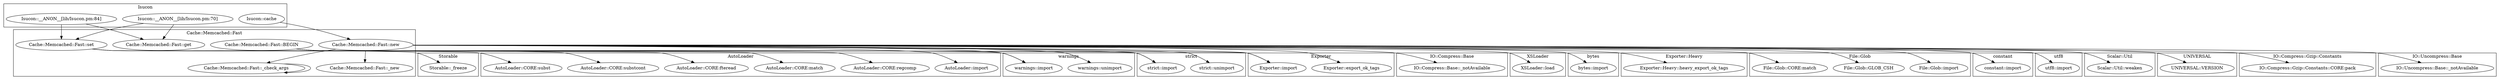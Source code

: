 digraph {
graph [overlap=false]
subgraph cluster_Storable {
	label="Storable";
	"Storable::_freeze";
}
subgraph cluster_IO_Compress_Base {
	label="IO::Compress::Base";
	"IO::Compress::Base::_notAvailable";
}
subgraph cluster_warnings {
	label="warnings";
	"warnings::unimport";
	"warnings::import";
}
subgraph cluster_Isucon {
	label="Isucon";
	"Isucon::cache";
	"Isucon::__ANON__[lib/Isucon.pm:70]";
	"Isucon::__ANON__[lib/Isucon.pm:84]";
}
subgraph cluster_strict {
	label="strict";
	"strict::import";
	"strict::unimport";
}
subgraph cluster_XSLoader {
	label="XSLoader";
	"XSLoader::load";
}
subgraph cluster_bytes {
	label="bytes";
	"bytes::import";
}
subgraph cluster_Cache_Memcached_Fast {
	label="Cache::Memcached::Fast";
	"Cache::Memcached::Fast::set";
	"Cache::Memcached::Fast::_check_args";
	"Cache::Memcached::Fast::_new";
	"Cache::Memcached::Fast::BEGIN";
	"Cache::Memcached::Fast::new";
	"Cache::Memcached::Fast::get";
}
subgraph cluster_Exporter_Heavy {
	label="Exporter::Heavy";
	"Exporter::Heavy::heavy_export_ok_tags";
}
subgraph cluster_File_Glob {
	label="File::Glob";
	"File::Glob::import";
	"File::Glob::GLOB_CSH";
	"File::Glob::CORE:match";
}
subgraph cluster_constant {
	label="constant";
	"constant::import";
}
subgraph cluster_Exporter {
	label="Exporter";
	"Exporter::import";
	"Exporter::export_ok_tags";
}
subgraph cluster_utf8 {
	label="utf8";
	"utf8::import";
}
subgraph cluster_AutoLoader {
	label="AutoLoader";
	"AutoLoader::CORE:match";
	"AutoLoader::CORE:fteread";
	"AutoLoader::CORE:substcont";
	"AutoLoader::import";
	"AutoLoader::CORE:regcomp";
	"AutoLoader::CORE:subst";
}
subgraph cluster_Scalar_Util {
	label="Scalar::Util";
	"Scalar::Util::weaken";
}
subgraph cluster_UNIVERSAL {
	label="UNIVERSAL";
	"UNIVERSAL::VERSION";
}
subgraph cluster_IO_Compress_Gzip_Constants {
	label="IO::Compress::Gzip::Constants";
	"IO::Compress::Gzip::Constants::CORE:pack";
}
subgraph cluster_IO_Uncompress_Base {
	label="IO::Uncompress::Base";
	"IO::Uncompress::Base::_notAvailable";
}
"Cache::Memcached::Fast::set" -> "AutoLoader::CORE:substcont";
"Cache::Memcached::Fast::set" -> "Storable::_freeze";
"Cache::Memcached::Fast::new" -> "Scalar::Util::weaken";
"Cache::Memcached::Fast::new" -> "File::Glob::CORE:match";
"Cache::Memcached::Fast::new" -> "bytes::import";
"Cache::Memcached::Fast::new" -> "File::Glob::import";
"Cache::Memcached::Fast::new" -> "File::Glob::GLOB_CSH";
"Cache::Memcached::Fast::new" -> "warnings::unimport";
"Cache::Memcached::Fast::new" -> "Exporter::import";
"Cache::Memcached::Fast::BEGIN" -> "Exporter::import";
"Cache::Memcached::Fast::new" -> "IO::Uncompress::Base::_notAvailable";
"Isucon::__ANON__[lib/Isucon.pm:70]" -> "Cache::Memcached::Fast::get";
"Isucon::__ANON__[lib/Isucon.pm:84]" -> "Cache::Memcached::Fast::get";
"Cache::Memcached::Fast::new" -> "constant::import";
"Cache::Memcached::Fast::new" -> "Exporter::Heavy::heavy_export_ok_tags";
"Cache::Memcached::Fast::new" -> "strict::unimport";
"Cache::Memcached::Fast::new" -> "AutoLoader::import";
"Isucon::__ANON__[lib/Isucon.pm:70]" -> "Cache::Memcached::Fast::set";
"Isucon::__ANON__[lib/Isucon.pm:84]" -> "Cache::Memcached::Fast::set";
"Cache::Memcached::Fast::new" -> "warnings::import";
"Cache::Memcached::Fast::BEGIN" -> "warnings::import";
"Cache::Memcached::Fast::_check_args" -> "Cache::Memcached::Fast::_check_args";
"Cache::Memcached::Fast::new" -> "Cache::Memcached::Fast::_check_args";
"Cache::Memcached::Fast::new" -> "IO::Compress::Base::_notAvailable";
"Cache::Memcached::Fast::set" -> "AutoLoader::CORE:subst";
"Cache::Memcached::Fast::set" -> "AutoLoader::CORE:match";
"Cache::Memcached::Fast::new" -> "Exporter::export_ok_tags";
"Cache::Memcached::Fast::set" -> "AutoLoader::CORE:regcomp";
"Cache::Memcached::Fast::new" -> "IO::Compress::Gzip::Constants::CORE:pack";
"Isucon::cache" -> "Cache::Memcached::Fast::new";
"Cache::Memcached::Fast::set" -> "AutoLoader::CORE:fteread";
"Cache::Memcached::Fast::new" -> "XSLoader::load";
"Cache::Memcached::Fast::new" -> "utf8::import";
"Cache::Memcached::Fast::new" -> "UNIVERSAL::VERSION";
"Cache::Memcached::Fast::new" -> "strict::import";
"Cache::Memcached::Fast::BEGIN" -> "strict::import";
"Cache::Memcached::Fast::new" -> "Cache::Memcached::Fast::_new";
}
